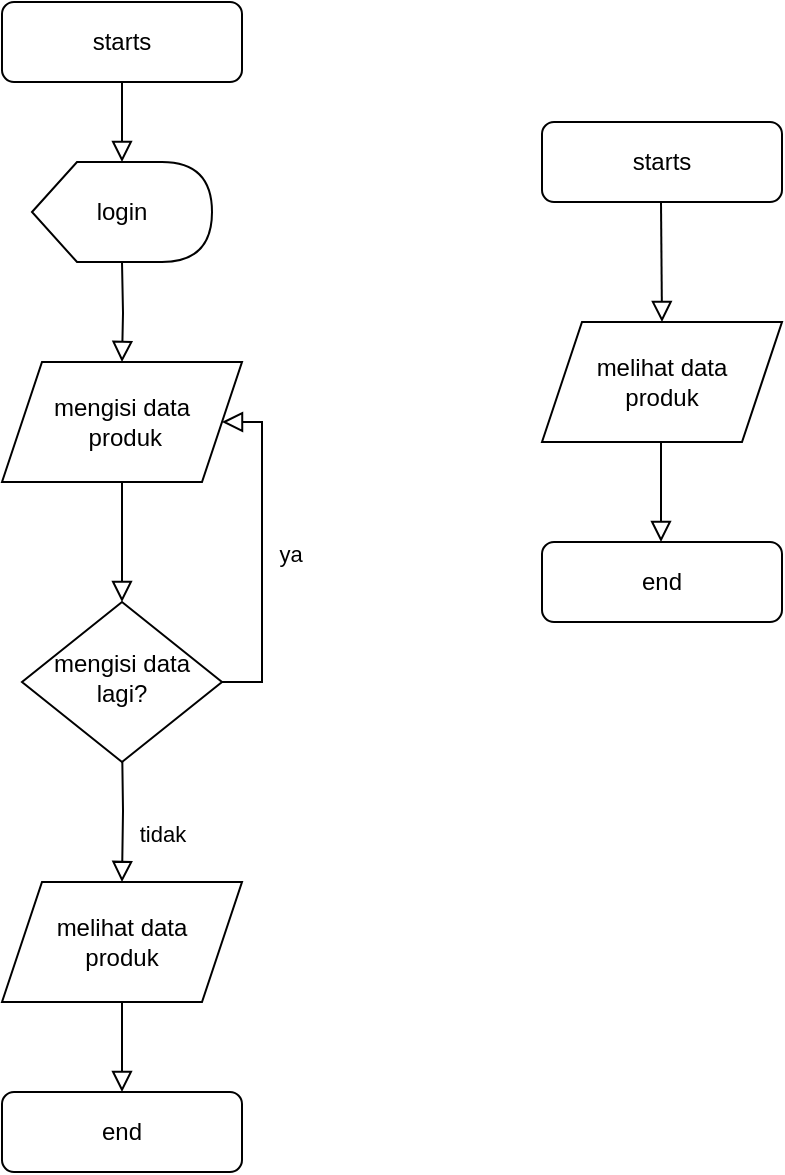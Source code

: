 <mxfile version="24.7.7">
  <diagram id="C5RBs43oDa-KdzZeNtuy" name="Page-1">
    <mxGraphModel dx="736" dy="510" grid="1" gridSize="10" guides="1" tooltips="1" connect="1" arrows="1" fold="1" page="1" pageScale="1" pageWidth="827" pageHeight="1169" math="0" shadow="0">
      <root>
        <mxCell id="WIyWlLk6GJQsqaUBKTNV-0" />
        <mxCell id="WIyWlLk6GJQsqaUBKTNV-1" parent="WIyWlLk6GJQsqaUBKTNV-0" />
        <mxCell id="WIyWlLk6GJQsqaUBKTNV-2" value="" style="rounded=0;html=1;jettySize=auto;orthogonalLoop=1;fontSize=11;endArrow=block;endFill=0;endSize=8;strokeWidth=1;shadow=0;labelBackgroundColor=none;edgeStyle=orthogonalEdgeStyle;exitX=0.5;exitY=1;exitDx=0;exitDy=0;" parent="WIyWlLk6GJQsqaUBKTNV-1" target="mWw1ws15l6AxLjACclxi-0" edge="1">
          <mxGeometry relative="1" as="geometry">
            <mxPoint x="220" y="170" as="sourcePoint" />
            <mxPoint x="370" y="140" as="targetPoint" />
          </mxGeometry>
        </mxCell>
        <mxCell id="WIyWlLk6GJQsqaUBKTNV-8" value="tidak" style="rounded=0;html=1;jettySize=auto;orthogonalLoop=1;fontSize=11;endArrow=block;endFill=0;endSize=8;strokeWidth=1;shadow=0;labelBackgroundColor=none;edgeStyle=orthogonalEdgeStyle;entryX=0.5;entryY=0;entryDx=0;entryDy=0;" parent="WIyWlLk6GJQsqaUBKTNV-1" target="mWw1ws15l6AxLjACclxi-12" edge="1">
          <mxGeometry x="0.333" y="20" relative="1" as="geometry">
            <mxPoint as="offset" />
            <mxPoint x="220" y="408" as="sourcePoint" />
            <mxPoint x="220" y="468" as="targetPoint" />
          </mxGeometry>
        </mxCell>
        <mxCell id="WIyWlLk6GJQsqaUBKTNV-10" value="mengisi data&lt;div&gt;lagi?&lt;/div&gt;" style="rhombus;whiteSpace=wrap;html=1;shadow=0;fontFamily=Helvetica;fontSize=12;align=center;strokeWidth=1;spacing=6;spacingTop=-4;" parent="WIyWlLk6GJQsqaUBKTNV-1" vertex="1">
          <mxGeometry x="170" y="340" width="100" height="80" as="geometry" />
        </mxCell>
        <mxCell id="mWw1ws15l6AxLjACclxi-0" value="mengisi data&lt;div&gt;&amp;nbsp;produk&lt;/div&gt;" style="shape=parallelogram;perimeter=parallelogramPerimeter;whiteSpace=wrap;html=1;fixedSize=1;" parent="WIyWlLk6GJQsqaUBKTNV-1" vertex="1">
          <mxGeometry x="160" y="220" width="120" height="60" as="geometry" />
        </mxCell>
        <mxCell id="mWw1ws15l6AxLjACclxi-1" value="starts" style="rounded=1;whiteSpace=wrap;html=1;fontSize=12;glass=0;strokeWidth=1;shadow=0;" parent="WIyWlLk6GJQsqaUBKTNV-1" vertex="1">
          <mxGeometry x="160" y="40" width="120" height="40" as="geometry" />
        </mxCell>
        <mxCell id="mWw1ws15l6AxLjACclxi-9" value="" style="rounded=0;html=1;jettySize=auto;orthogonalLoop=1;fontSize=11;endArrow=block;endFill=0;endSize=8;strokeWidth=1;shadow=0;labelBackgroundColor=none;edgeStyle=orthogonalEdgeStyle;exitX=1;exitY=0.5;exitDx=0;exitDy=0;entryX=1;entryY=0.5;entryDx=0;entryDy=0;" parent="WIyWlLk6GJQsqaUBKTNV-1" source="WIyWlLk6GJQsqaUBKTNV-10" target="mWw1ws15l6AxLjACclxi-0" edge="1">
          <mxGeometry x="0.333" y="20" relative="1" as="geometry">
            <mxPoint as="offset" />
            <mxPoint x="340" y="420" as="sourcePoint" />
            <mxPoint x="350" y="250" as="targetPoint" />
            <Array as="points">
              <mxPoint x="290" y="380" />
              <mxPoint x="290" y="250" />
            </Array>
          </mxGeometry>
        </mxCell>
        <mxCell id="mWw1ws15l6AxLjACclxi-10" value="ya" style="edgeLabel;html=1;align=center;verticalAlign=middle;resizable=0;points=[];" parent="mWw1ws15l6AxLjACclxi-9" vertex="1" connectable="0">
          <mxGeometry x="-0.012" y="-5" relative="1" as="geometry">
            <mxPoint x="9" as="offset" />
          </mxGeometry>
        </mxCell>
        <mxCell id="mWw1ws15l6AxLjACclxi-12" value="melihat data&lt;div&gt;produk&lt;/div&gt;" style="shape=parallelogram;perimeter=parallelogramPerimeter;whiteSpace=wrap;html=1;fixedSize=1;" parent="WIyWlLk6GJQsqaUBKTNV-1" vertex="1">
          <mxGeometry x="160" y="480" width="120" height="60" as="geometry" />
        </mxCell>
        <mxCell id="mWw1ws15l6AxLjACclxi-14" value="end" style="rounded=1;whiteSpace=wrap;html=1;fontSize=12;glass=0;strokeWidth=1;shadow=0;" parent="WIyWlLk6GJQsqaUBKTNV-1" vertex="1">
          <mxGeometry x="160" y="585" width="120" height="40" as="geometry" />
        </mxCell>
        <mxCell id="mWw1ws15l6AxLjACclxi-17" value="" style="rounded=0;html=1;jettySize=auto;orthogonalLoop=1;fontSize=11;endArrow=block;endFill=0;endSize=8;strokeWidth=1;shadow=0;labelBackgroundColor=none;edgeStyle=orthogonalEdgeStyle;exitX=0.5;exitY=1;exitDx=0;exitDy=0;" parent="WIyWlLk6GJQsqaUBKTNV-1" source="mWw1ws15l6AxLjACclxi-0" target="WIyWlLk6GJQsqaUBKTNV-10" edge="1">
          <mxGeometry relative="1" as="geometry">
            <mxPoint x="230" y="60" as="sourcePoint" />
            <mxPoint x="230" y="120" as="targetPoint" />
          </mxGeometry>
        </mxCell>
        <mxCell id="mWw1ws15l6AxLjACclxi-19" value="" style="rounded=0;html=1;jettySize=auto;orthogonalLoop=1;fontSize=11;endArrow=block;endFill=0;endSize=8;strokeWidth=1;shadow=0;labelBackgroundColor=none;edgeStyle=orthogonalEdgeStyle;exitX=0.5;exitY=1;exitDx=0;exitDy=0;entryX=0.5;entryY=0;entryDx=0;entryDy=0;" parent="WIyWlLk6GJQsqaUBKTNV-1" source="mWw1ws15l6AxLjACclxi-12" target="mWw1ws15l6AxLjACclxi-14" edge="1">
          <mxGeometry relative="1" as="geometry">
            <mxPoint x="230" y="290" as="sourcePoint" />
            <mxPoint x="230" y="350" as="targetPoint" />
          </mxGeometry>
        </mxCell>
        <mxCell id="2fqc0MZW3F4BMNgSbJ8i-0" value="starts" style="rounded=1;whiteSpace=wrap;html=1;fontSize=12;glass=0;strokeWidth=1;shadow=0;" vertex="1" parent="WIyWlLk6GJQsqaUBKTNV-1">
          <mxGeometry x="430" y="100" width="120" height="40" as="geometry" />
        </mxCell>
        <mxCell id="2fqc0MZW3F4BMNgSbJ8i-4" value="" style="rounded=0;html=1;jettySize=auto;orthogonalLoop=1;fontSize=11;endArrow=block;endFill=0;endSize=8;strokeWidth=1;shadow=0;labelBackgroundColor=none;edgeStyle=orthogonalEdgeStyle;exitX=0.5;exitY=1;exitDx=0;exitDy=0;entryX=0.5;entryY=0;entryDx=0;entryDy=0;" edge="1" parent="WIyWlLk6GJQsqaUBKTNV-1" target="2fqc0MZW3F4BMNgSbJ8i-7">
          <mxGeometry relative="1" as="geometry">
            <mxPoint x="489.5" y="140" as="sourcePoint" />
            <mxPoint x="489.5" y="200" as="targetPoint" />
          </mxGeometry>
        </mxCell>
        <mxCell id="2fqc0MZW3F4BMNgSbJ8i-6" value="" style="rounded=0;html=1;jettySize=auto;orthogonalLoop=1;fontSize=11;endArrow=block;endFill=0;endSize=8;strokeWidth=1;shadow=0;labelBackgroundColor=none;edgeStyle=orthogonalEdgeStyle;exitX=0.5;exitY=1;exitDx=0;exitDy=0;" edge="1" parent="WIyWlLk6GJQsqaUBKTNV-1">
          <mxGeometry relative="1" as="geometry">
            <mxPoint x="489.5" y="260" as="sourcePoint" />
            <mxPoint x="489.5" y="310" as="targetPoint" />
            <Array as="points">
              <mxPoint x="489.5" y="270" />
              <mxPoint x="489.5" y="270" />
            </Array>
          </mxGeometry>
        </mxCell>
        <mxCell id="2fqc0MZW3F4BMNgSbJ8i-7" value="melihat data&lt;div&gt;produk&lt;/div&gt;" style="shape=parallelogram;perimeter=parallelogramPerimeter;whiteSpace=wrap;html=1;fixedSize=1;" vertex="1" parent="WIyWlLk6GJQsqaUBKTNV-1">
          <mxGeometry x="430" y="200" width="120" height="60" as="geometry" />
        </mxCell>
        <mxCell id="2fqc0MZW3F4BMNgSbJ8i-8" value="end" style="rounded=1;whiteSpace=wrap;html=1;fontSize=12;glass=0;strokeWidth=1;shadow=0;" vertex="1" parent="WIyWlLk6GJQsqaUBKTNV-1">
          <mxGeometry x="430" y="310" width="120" height="40" as="geometry" />
        </mxCell>
        <mxCell id="2fqc0MZW3F4BMNgSbJ8i-9" value="login" style="shape=display;whiteSpace=wrap;html=1;" vertex="1" parent="WIyWlLk6GJQsqaUBKTNV-1">
          <mxGeometry x="175" y="120" width="90" height="50" as="geometry" />
        </mxCell>
        <mxCell id="2fqc0MZW3F4BMNgSbJ8i-11" value="" style="rounded=0;html=1;jettySize=auto;orthogonalLoop=1;fontSize=11;endArrow=block;endFill=0;endSize=8;strokeWidth=1;shadow=0;labelBackgroundColor=none;edgeStyle=orthogonalEdgeStyle;exitX=0.5;exitY=1;exitDx=0;exitDy=0;" edge="1" parent="WIyWlLk6GJQsqaUBKTNV-1" source="mWw1ws15l6AxLjACclxi-1">
          <mxGeometry relative="1" as="geometry">
            <mxPoint x="499.5" y="150" as="sourcePoint" />
            <mxPoint x="220" y="120" as="targetPoint" />
          </mxGeometry>
        </mxCell>
      </root>
    </mxGraphModel>
  </diagram>
</mxfile>
